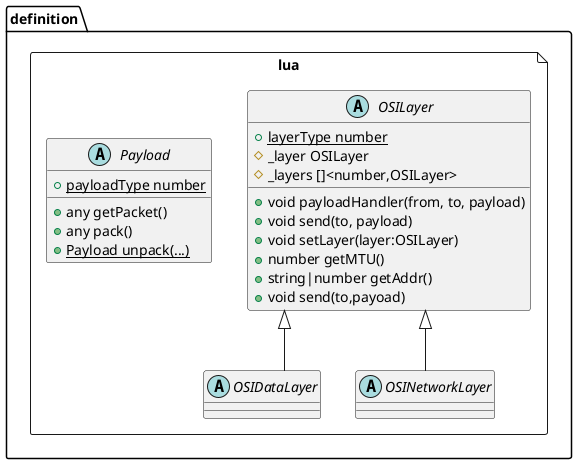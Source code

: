@startuml definitions.lua
skinparam linetype ortho
file definition.lua $def{
    abstract class OSILayer {
        + {static} layerType number
        # _layer OSILayer
        # _layers []<number,OSILayer> 
        +void payloadHandler(from, to, payload)
        +void send(to, payload)
        +void setLayer(layer:OSILayer)
        +number getMTU()
        +string|number getAddr()
        +void send(to,payoad)
    }

    abstract class OSIDataLayer extends OSILayer {}
    abstract class OSINetworkLayer extends OSILayer {}


    abstract class Payload {
        + {static} payloadType number
        + any getPacket()
        + any pack()
        + {static} Payload unpack(...)
    }
}